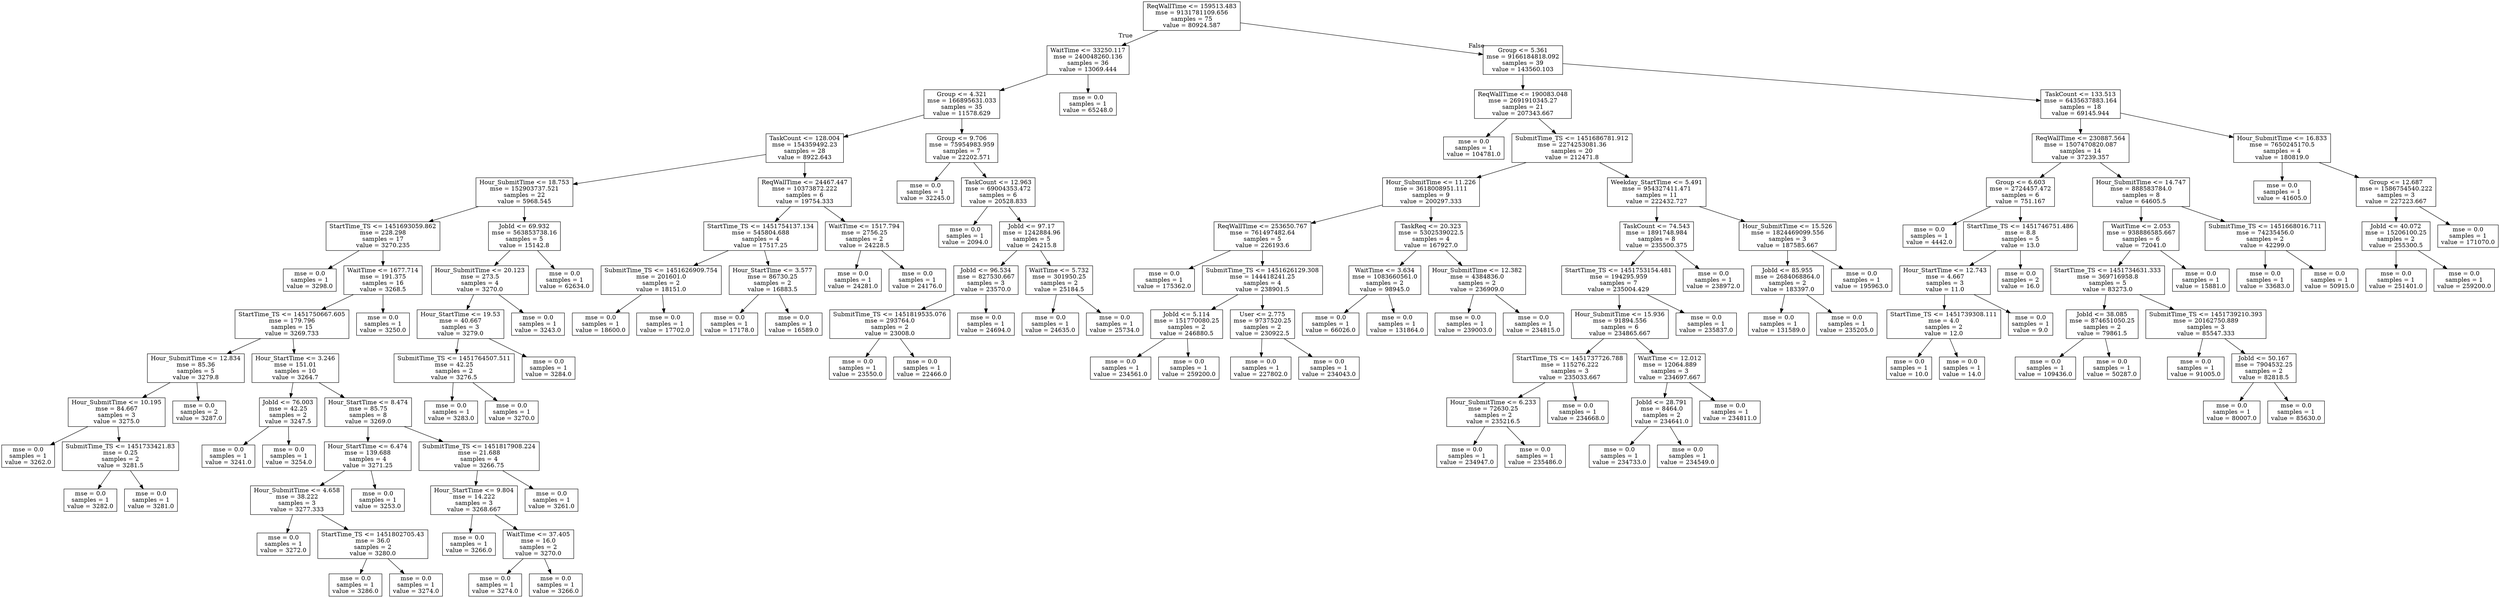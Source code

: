 digraph Tree {
node [shape=box] ;
0 [label="ReqWallTime <= 159513.483\nmse = 9131781109.656\nsamples = 75\nvalue = 80924.587"] ;
1 [label="WaitTime <= 33250.117\nmse = 240048260.136\nsamples = 36\nvalue = 13069.444"] ;
0 -> 1 [labeldistance=2.5, labelangle=45, headlabel="True"] ;
2 [label="Group <= 4.321\nmse = 166895631.033\nsamples = 35\nvalue = 11578.629"] ;
1 -> 2 ;
3 [label="TaskCount <= 128.004\nmse = 154359492.23\nsamples = 28\nvalue = 8922.643"] ;
2 -> 3 ;
4 [label="Hour_SubmitTime <= 18.753\nmse = 152903737.521\nsamples = 22\nvalue = 5968.545"] ;
3 -> 4 ;
5 [label="StartTime_TS <= 1451693059.862\nmse = 228.298\nsamples = 17\nvalue = 3270.235"] ;
4 -> 5 ;
6 [label="mse = 0.0\nsamples = 1\nvalue = 3298.0"] ;
5 -> 6 ;
7 [label="WaitTime <= 1677.714\nmse = 191.375\nsamples = 16\nvalue = 3268.5"] ;
5 -> 7 ;
8 [label="StartTime_TS <= 1451750667.605\nmse = 179.796\nsamples = 15\nvalue = 3269.733"] ;
7 -> 8 ;
9 [label="Hour_SubmitTime <= 12.834\nmse = 85.36\nsamples = 5\nvalue = 3279.8"] ;
8 -> 9 ;
10 [label="Hour_SubmitTime <= 10.195\nmse = 84.667\nsamples = 3\nvalue = 3275.0"] ;
9 -> 10 ;
11 [label="mse = 0.0\nsamples = 1\nvalue = 3262.0"] ;
10 -> 11 ;
12 [label="SubmitTime_TS <= 1451733421.83\nmse = 0.25\nsamples = 2\nvalue = 3281.5"] ;
10 -> 12 ;
13 [label="mse = 0.0\nsamples = 1\nvalue = 3282.0"] ;
12 -> 13 ;
14 [label="mse = 0.0\nsamples = 1\nvalue = 3281.0"] ;
12 -> 14 ;
15 [label="mse = 0.0\nsamples = 2\nvalue = 3287.0"] ;
9 -> 15 ;
16 [label="Hour_StartTime <= 3.246\nmse = 151.01\nsamples = 10\nvalue = 3264.7"] ;
8 -> 16 ;
17 [label="JobId <= 76.003\nmse = 42.25\nsamples = 2\nvalue = 3247.5"] ;
16 -> 17 ;
18 [label="mse = 0.0\nsamples = 1\nvalue = 3241.0"] ;
17 -> 18 ;
19 [label="mse = 0.0\nsamples = 1\nvalue = 3254.0"] ;
17 -> 19 ;
20 [label="Hour_StartTime <= 8.474\nmse = 85.75\nsamples = 8\nvalue = 3269.0"] ;
16 -> 20 ;
21 [label="Hour_StartTime <= 6.474\nmse = 139.688\nsamples = 4\nvalue = 3271.25"] ;
20 -> 21 ;
22 [label="Hour_SubmitTime <= 4.658\nmse = 38.222\nsamples = 3\nvalue = 3277.333"] ;
21 -> 22 ;
23 [label="mse = 0.0\nsamples = 1\nvalue = 3272.0"] ;
22 -> 23 ;
24 [label="StartTime_TS <= 1451802705.43\nmse = 36.0\nsamples = 2\nvalue = 3280.0"] ;
22 -> 24 ;
25 [label="mse = 0.0\nsamples = 1\nvalue = 3286.0"] ;
24 -> 25 ;
26 [label="mse = 0.0\nsamples = 1\nvalue = 3274.0"] ;
24 -> 26 ;
27 [label="mse = 0.0\nsamples = 1\nvalue = 3253.0"] ;
21 -> 27 ;
28 [label="SubmitTime_TS <= 1451817908.224\nmse = 21.688\nsamples = 4\nvalue = 3266.75"] ;
20 -> 28 ;
29 [label="Hour_StartTime <= 9.804\nmse = 14.222\nsamples = 3\nvalue = 3268.667"] ;
28 -> 29 ;
30 [label="mse = 0.0\nsamples = 1\nvalue = 3266.0"] ;
29 -> 30 ;
31 [label="WaitTime <= 37.405\nmse = 16.0\nsamples = 2\nvalue = 3270.0"] ;
29 -> 31 ;
32 [label="mse = 0.0\nsamples = 1\nvalue = 3274.0"] ;
31 -> 32 ;
33 [label="mse = 0.0\nsamples = 1\nvalue = 3266.0"] ;
31 -> 33 ;
34 [label="mse = 0.0\nsamples = 1\nvalue = 3261.0"] ;
28 -> 34 ;
35 [label="mse = 0.0\nsamples = 1\nvalue = 3250.0"] ;
7 -> 35 ;
36 [label="JobId <= 69.932\nmse = 563853738.16\nsamples = 5\nvalue = 15142.8"] ;
4 -> 36 ;
37 [label="Hour_SubmitTime <= 20.123\nmse = 273.5\nsamples = 4\nvalue = 3270.0"] ;
36 -> 37 ;
38 [label="Hour_StartTime <= 19.53\nmse = 40.667\nsamples = 3\nvalue = 3279.0"] ;
37 -> 38 ;
39 [label="SubmitTime_TS <= 1451764507.511\nmse = 42.25\nsamples = 2\nvalue = 3276.5"] ;
38 -> 39 ;
40 [label="mse = 0.0\nsamples = 1\nvalue = 3283.0"] ;
39 -> 40 ;
41 [label="mse = 0.0\nsamples = 1\nvalue = 3270.0"] ;
39 -> 41 ;
42 [label="mse = 0.0\nsamples = 1\nvalue = 3284.0"] ;
38 -> 42 ;
43 [label="mse = 0.0\nsamples = 1\nvalue = 3243.0"] ;
37 -> 43 ;
44 [label="mse = 0.0\nsamples = 1\nvalue = 62634.0"] ;
36 -> 44 ;
45 [label="ReqWallTime <= 24467.447\nmse = 10373872.222\nsamples = 6\nvalue = 19754.333"] ;
3 -> 45 ;
46 [label="StartTime_TS <= 1451754137.134\nmse = 545804.688\nsamples = 4\nvalue = 17517.25"] ;
45 -> 46 ;
47 [label="SubmitTime_TS <= 1451626909.754\nmse = 201601.0\nsamples = 2\nvalue = 18151.0"] ;
46 -> 47 ;
48 [label="mse = 0.0\nsamples = 1\nvalue = 18600.0"] ;
47 -> 48 ;
49 [label="mse = 0.0\nsamples = 1\nvalue = 17702.0"] ;
47 -> 49 ;
50 [label="Hour_StartTime <= 3.577\nmse = 86730.25\nsamples = 2\nvalue = 16883.5"] ;
46 -> 50 ;
51 [label="mse = 0.0\nsamples = 1\nvalue = 17178.0"] ;
50 -> 51 ;
52 [label="mse = 0.0\nsamples = 1\nvalue = 16589.0"] ;
50 -> 52 ;
53 [label="WaitTime <= 1517.794\nmse = 2756.25\nsamples = 2\nvalue = 24228.5"] ;
45 -> 53 ;
54 [label="mse = 0.0\nsamples = 1\nvalue = 24281.0"] ;
53 -> 54 ;
55 [label="mse = 0.0\nsamples = 1\nvalue = 24176.0"] ;
53 -> 55 ;
56 [label="Group <= 9.706\nmse = 75954983.959\nsamples = 7\nvalue = 22202.571"] ;
2 -> 56 ;
57 [label="mse = 0.0\nsamples = 1\nvalue = 32245.0"] ;
56 -> 57 ;
58 [label="TaskCount <= 12.963\nmse = 69004353.472\nsamples = 6\nvalue = 20528.833"] ;
56 -> 58 ;
59 [label="mse = 0.0\nsamples = 1\nvalue = 2094.0"] ;
58 -> 59 ;
60 [label="JobId <= 97.17\nmse = 1242884.96\nsamples = 5\nvalue = 24215.8"] ;
58 -> 60 ;
61 [label="JobId <= 96.534\nmse = 827530.667\nsamples = 3\nvalue = 23570.0"] ;
60 -> 61 ;
62 [label="SubmitTime_TS <= 1451819535.076\nmse = 293764.0\nsamples = 2\nvalue = 23008.0"] ;
61 -> 62 ;
63 [label="mse = 0.0\nsamples = 1\nvalue = 23550.0"] ;
62 -> 63 ;
64 [label="mse = 0.0\nsamples = 1\nvalue = 22466.0"] ;
62 -> 64 ;
65 [label="mse = 0.0\nsamples = 1\nvalue = 24694.0"] ;
61 -> 65 ;
66 [label="WaitTime <= 5.732\nmse = 301950.25\nsamples = 2\nvalue = 25184.5"] ;
60 -> 66 ;
67 [label="mse = 0.0\nsamples = 1\nvalue = 24635.0"] ;
66 -> 67 ;
68 [label="mse = 0.0\nsamples = 1\nvalue = 25734.0"] ;
66 -> 68 ;
69 [label="mse = 0.0\nsamples = 1\nvalue = 65248.0"] ;
1 -> 69 ;
70 [label="Group <= 5.361\nmse = 9166184818.092\nsamples = 39\nvalue = 143560.103"] ;
0 -> 70 [labeldistance=2.5, labelangle=-45, headlabel="False"] ;
71 [label="ReqWallTime <= 190083.048\nmse = 2691910345.27\nsamples = 21\nvalue = 207343.667"] ;
70 -> 71 ;
72 [label="mse = 0.0\nsamples = 1\nvalue = 104781.0"] ;
71 -> 72 ;
73 [label="SubmitTime_TS <= 1451686781.912\nmse = 2274253081.36\nsamples = 20\nvalue = 212471.8"] ;
71 -> 73 ;
74 [label="Hour_SubmitTime <= 11.226\nmse = 3618008951.111\nsamples = 9\nvalue = 200297.333"] ;
73 -> 74 ;
75 [label="ReqWallTime <= 253650.767\nmse = 761497482.64\nsamples = 5\nvalue = 226193.6"] ;
74 -> 75 ;
76 [label="mse = 0.0\nsamples = 1\nvalue = 175362.0"] ;
75 -> 76 ;
77 [label="SubmitTime_TS <= 1451626129.308\nmse = 144418241.25\nsamples = 4\nvalue = 238901.5"] ;
75 -> 77 ;
78 [label="JobId <= 5.114\nmse = 151770080.25\nsamples = 2\nvalue = 246880.5"] ;
77 -> 78 ;
79 [label="mse = 0.0\nsamples = 1\nvalue = 234561.0"] ;
78 -> 79 ;
80 [label="mse = 0.0\nsamples = 1\nvalue = 259200.0"] ;
78 -> 80 ;
81 [label="User <= 2.775\nmse = 9737520.25\nsamples = 2\nvalue = 230922.5"] ;
77 -> 81 ;
82 [label="mse = 0.0\nsamples = 1\nvalue = 227802.0"] ;
81 -> 82 ;
83 [label="mse = 0.0\nsamples = 1\nvalue = 234043.0"] ;
81 -> 83 ;
84 [label="TaskReq <= 20.323\nmse = 5302539022.5\nsamples = 4\nvalue = 167927.0"] ;
74 -> 84 ;
85 [label="WaitTime <= 3.634\nmse = 1083660561.0\nsamples = 2\nvalue = 98945.0"] ;
84 -> 85 ;
86 [label="mse = 0.0\nsamples = 1\nvalue = 66026.0"] ;
85 -> 86 ;
87 [label="mse = 0.0\nsamples = 1\nvalue = 131864.0"] ;
85 -> 87 ;
88 [label="Hour_SubmitTime <= 12.382\nmse = 4384836.0\nsamples = 2\nvalue = 236909.0"] ;
84 -> 88 ;
89 [label="mse = 0.0\nsamples = 1\nvalue = 239003.0"] ;
88 -> 89 ;
90 [label="mse = 0.0\nsamples = 1\nvalue = 234815.0"] ;
88 -> 90 ;
91 [label="Weekday_StartTime <= 5.491\nmse = 954327411.471\nsamples = 11\nvalue = 222432.727"] ;
73 -> 91 ;
92 [label="TaskCount <= 74.543\nmse = 1891748.984\nsamples = 8\nvalue = 235500.375"] ;
91 -> 92 ;
93 [label="StartTime_TS <= 1451753154.481\nmse = 194295.959\nsamples = 7\nvalue = 235004.429"] ;
92 -> 93 ;
94 [label="Hour_SubmitTime <= 15.936\nmse = 91894.556\nsamples = 6\nvalue = 234865.667"] ;
93 -> 94 ;
95 [label="StartTime_TS <= 1451737726.788\nmse = 115276.222\nsamples = 3\nvalue = 235033.667"] ;
94 -> 95 ;
96 [label="Hour_SubmitTime <= 6.233\nmse = 72630.25\nsamples = 2\nvalue = 235216.5"] ;
95 -> 96 ;
97 [label="mse = 0.0\nsamples = 1\nvalue = 234947.0"] ;
96 -> 97 ;
98 [label="mse = 0.0\nsamples = 1\nvalue = 235486.0"] ;
96 -> 98 ;
99 [label="mse = 0.0\nsamples = 1\nvalue = 234668.0"] ;
95 -> 99 ;
100 [label="WaitTime <= 12.012\nmse = 12064.889\nsamples = 3\nvalue = 234697.667"] ;
94 -> 100 ;
101 [label="JobId <= 28.791\nmse = 8464.0\nsamples = 2\nvalue = 234641.0"] ;
100 -> 101 ;
102 [label="mse = 0.0\nsamples = 1\nvalue = 234733.0"] ;
101 -> 102 ;
103 [label="mse = 0.0\nsamples = 1\nvalue = 234549.0"] ;
101 -> 103 ;
104 [label="mse = 0.0\nsamples = 1\nvalue = 234811.0"] ;
100 -> 104 ;
105 [label="mse = 0.0\nsamples = 1\nvalue = 235837.0"] ;
93 -> 105 ;
106 [label="mse = 0.0\nsamples = 1\nvalue = 238972.0"] ;
92 -> 106 ;
107 [label="Hour_SubmitTime <= 15.526\nmse = 1824469099.556\nsamples = 3\nvalue = 187585.667"] ;
91 -> 107 ;
108 [label="JobId <= 85.955\nmse = 2684068864.0\nsamples = 2\nvalue = 183397.0"] ;
107 -> 108 ;
109 [label="mse = 0.0\nsamples = 1\nvalue = 131589.0"] ;
108 -> 109 ;
110 [label="mse = 0.0\nsamples = 1\nvalue = 235205.0"] ;
108 -> 110 ;
111 [label="mse = 0.0\nsamples = 1\nvalue = 195963.0"] ;
107 -> 111 ;
112 [label="TaskCount <= 133.513\nmse = 6435637883.164\nsamples = 18\nvalue = 69145.944"] ;
70 -> 112 ;
113 [label="ReqWallTime <= 230887.564\nmse = 1507470820.087\nsamples = 14\nvalue = 37239.357"] ;
112 -> 113 ;
114 [label="Group <= 6.603\nmse = 2724457.472\nsamples = 6\nvalue = 751.167"] ;
113 -> 114 ;
115 [label="mse = 0.0\nsamples = 1\nvalue = 4442.0"] ;
114 -> 115 ;
116 [label="StartTime_TS <= 1451746751.486\nmse = 8.8\nsamples = 5\nvalue = 13.0"] ;
114 -> 116 ;
117 [label="Hour_StartTime <= 12.743\nmse = 4.667\nsamples = 3\nvalue = 11.0"] ;
116 -> 117 ;
118 [label="StartTime_TS <= 1451739308.111\nmse = 4.0\nsamples = 2\nvalue = 12.0"] ;
117 -> 118 ;
119 [label="mse = 0.0\nsamples = 1\nvalue = 10.0"] ;
118 -> 119 ;
120 [label="mse = 0.0\nsamples = 1\nvalue = 14.0"] ;
118 -> 120 ;
121 [label="mse = 0.0\nsamples = 1\nvalue = 9.0"] ;
117 -> 121 ;
122 [label="mse = 0.0\nsamples = 2\nvalue = 16.0"] ;
116 -> 122 ;
123 [label="Hour_SubmitTime <= 14.747\nmse = 888583784.0\nsamples = 8\nvalue = 64605.5"] ;
113 -> 123 ;
124 [label="WaitTime <= 2.053\nmse = 938886585.667\nsamples = 6\nvalue = 72041.0"] ;
123 -> 124 ;
125 [label="StartTime_TS <= 1451734631.333\nmse = 369716958.8\nsamples = 5\nvalue = 83273.0"] ;
124 -> 125 ;
126 [label="JobId <= 38.085\nmse = 874651050.25\nsamples = 2\nvalue = 79861.5"] ;
125 -> 126 ;
127 [label="mse = 0.0\nsamples = 1\nvalue = 109436.0"] ;
126 -> 127 ;
128 [label="mse = 0.0\nsamples = 1\nvalue = 50287.0"] ;
126 -> 128 ;
129 [label="SubmitTime_TS <= 1451739210.393\nmse = 20162750.889\nsamples = 3\nvalue = 85547.333"] ;
125 -> 129 ;
130 [label="mse = 0.0\nsamples = 1\nvalue = 91005.0"] ;
129 -> 130 ;
131 [label="JobId <= 50.167\nmse = 7904532.25\nsamples = 2\nvalue = 82818.5"] ;
129 -> 131 ;
132 [label="mse = 0.0\nsamples = 1\nvalue = 80007.0"] ;
131 -> 132 ;
133 [label="mse = 0.0\nsamples = 1\nvalue = 85630.0"] ;
131 -> 133 ;
134 [label="mse = 0.0\nsamples = 1\nvalue = 15881.0"] ;
124 -> 134 ;
135 [label="SubmitTime_TS <= 1451668016.711\nmse = 74235456.0\nsamples = 2\nvalue = 42299.0"] ;
123 -> 135 ;
136 [label="mse = 0.0\nsamples = 1\nvalue = 33683.0"] ;
135 -> 136 ;
137 [label="mse = 0.0\nsamples = 1\nvalue = 50915.0"] ;
135 -> 137 ;
138 [label="Hour_SubmitTime <= 16.833\nmse = 7650245170.5\nsamples = 4\nvalue = 180819.0"] ;
112 -> 138 ;
139 [label="mse = 0.0\nsamples = 1\nvalue = 41605.0"] ;
138 -> 139 ;
140 [label="Group <= 12.687\nmse = 1586754540.222\nsamples = 3\nvalue = 227223.667"] ;
138 -> 140 ;
141 [label="JobId <= 40.072\nmse = 15206100.25\nsamples = 2\nvalue = 255300.5"] ;
140 -> 141 ;
142 [label="mse = 0.0\nsamples = 1\nvalue = 251401.0"] ;
141 -> 142 ;
143 [label="mse = 0.0\nsamples = 1\nvalue = 259200.0"] ;
141 -> 143 ;
144 [label="mse = 0.0\nsamples = 1\nvalue = 171070.0"] ;
140 -> 144 ;
}